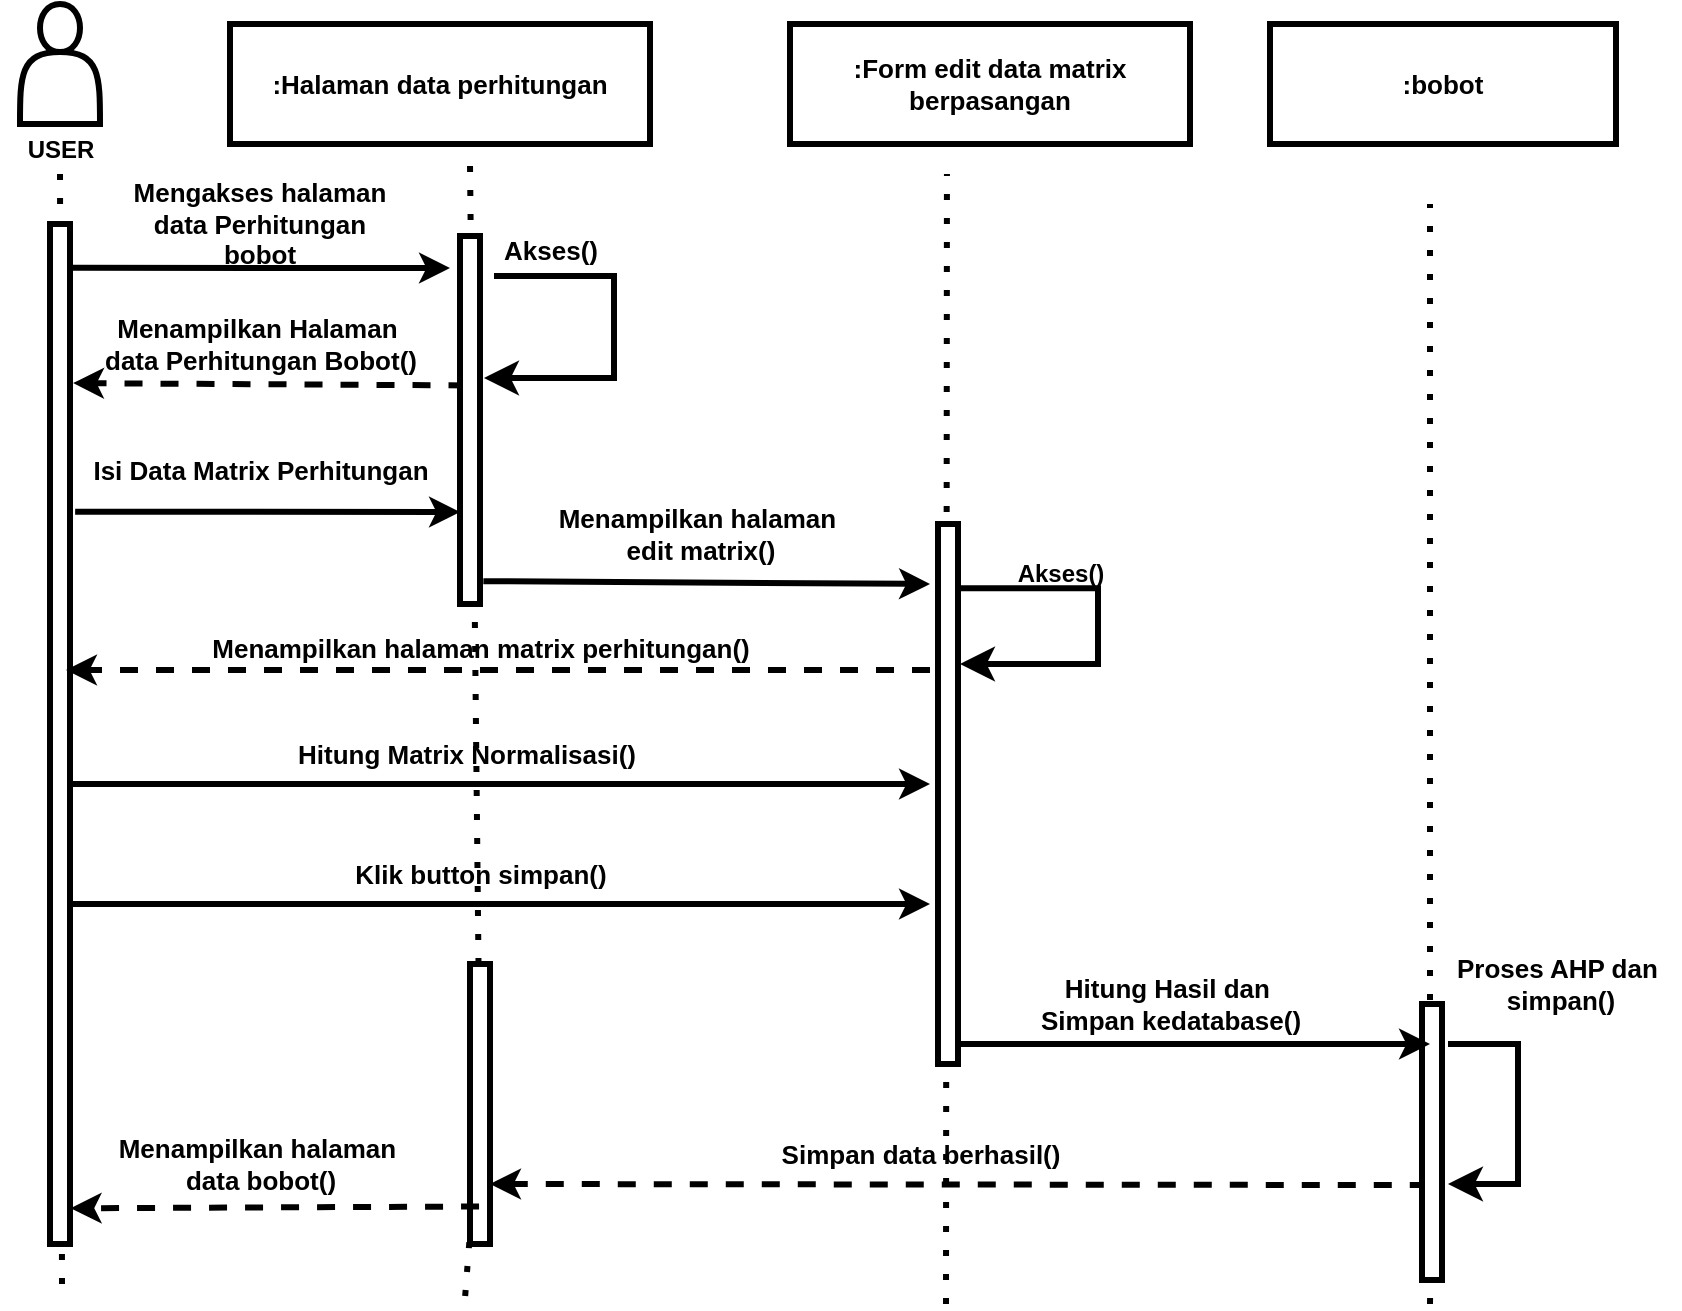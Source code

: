 <mxfile>
    <diagram id="QEyHl9b6iGkCFu_0IW3B" name="Page-1">
        <mxGraphModel dx="820" dy="261" grid="1" gridSize="10" guides="1" tooltips="1" connect="1" arrows="1" fold="1" page="1" pageScale="1" pageWidth="850" pageHeight="1100" math="0" shadow="0">
            <root>
                <mxCell id="0"/>
                <mxCell id="1" parent="0"/>
                <mxCell id="2" value=":Halaman data perhitungan" style="rounded=0;whiteSpace=wrap;html=1;fillColor=none;strokeWidth=3;fontSize=13;fontStyle=1;fontColor=#000000;" vertex="1" parent="1">
                    <mxGeometry x="125" y="20" width="210" height="60" as="geometry"/>
                </mxCell>
                <mxCell id="3" value="&lt;span&gt;:Form edit data matrix berpasangan&lt;/span&gt;" style="rounded=0;whiteSpace=wrap;html=1;fillColor=none;strokeWidth=3;fontSize=13;fontStyle=1;fontColor=#000000;" vertex="1" parent="1">
                    <mxGeometry x="405" y="20" width="200" height="60" as="geometry"/>
                </mxCell>
                <mxCell id="4" value="" style="endArrow=classic;html=1;entryX=0;entryY=0.75;entryDx=0;entryDy=0;exitX=1.258;exitY=0.282;exitDx=0;exitDy=0;exitPerimeter=0;strokeWidth=3;fontSize=13;fontStyle=1;fontColor=#000000;" edge="1" parent="1" source="11" target="13">
                    <mxGeometry width="50" height="50" relative="1" as="geometry">
                        <mxPoint x="405" y="310" as="sourcePoint"/>
                        <mxPoint x="455" y="260" as="targetPoint"/>
                    </mxGeometry>
                </mxCell>
                <mxCell id="5" value="" style="endArrow=classic;html=1;exitX=1.1;exitY=0.043;exitDx=0;exitDy=0;exitPerimeter=0;strokeWidth=3;fontSize=13;fontStyle=1;fontColor=#000000;" edge="1" parent="1" source="11">
                    <mxGeometry width="50" height="50" relative="1" as="geometry">
                        <mxPoint x="405" y="310" as="sourcePoint"/>
                        <mxPoint x="235" y="142" as="targetPoint"/>
                    </mxGeometry>
                </mxCell>
                <mxCell id="6" value="" style="endArrow=classic;html=1;entryX=1.153;entryY=0.156;entryDx=0;entryDy=0;entryPerimeter=0;dashed=1;exitX=0.326;exitY=0.406;exitDx=0;exitDy=0;exitPerimeter=0;strokeWidth=3;fontSize=13;fontStyle=1;fontColor=#000000;" edge="1" parent="1" source="13" target="11">
                    <mxGeometry width="50" height="50" relative="1" as="geometry">
                        <mxPoint x="235" y="180" as="sourcePoint"/>
                        <mxPoint x="245" y="152" as="targetPoint"/>
                    </mxGeometry>
                </mxCell>
                <mxCell id="7" value="Mengakses halaman data Perhitungan bobot" style="text;html=1;align=center;verticalAlign=middle;whiteSpace=wrap;rounded=0;strokeWidth=3;fontSize=13;fontStyle=1;fontColor=#000000;" vertex="1" parent="1">
                    <mxGeometry x="75" y="100" width="130" height="40" as="geometry"/>
                </mxCell>
                <mxCell id="8" value="Menampilkan Halaman&amp;nbsp;&lt;div&gt;data Perhitungan Bobot()&lt;/div&gt;" style="text;html=1;align=center;verticalAlign=middle;resizable=0;points=[];autosize=1;strokeColor=none;fillColor=none;strokeWidth=3;fontSize=13;fontStyle=1;fontColor=#000000;" vertex="1" parent="1">
                    <mxGeometry x="55" y="160" width="170" height="40" as="geometry"/>
                </mxCell>
                <mxCell id="9" value="Akses()" style="text;html=1;align=center;verticalAlign=middle;resizable=0;points=[];autosize=1;strokeColor=none;fillColor=none;strokeWidth=3;fontSize=13;fontStyle=1;fontColor=#000000;" vertex="1" parent="1">
                    <mxGeometry x="250" y="118" width="70" height="30" as="geometry"/>
                </mxCell>
                <mxCell id="10" value="" style="endArrow=none;dashed=1;html=1;dashPattern=1 3;strokeWidth=3;fontSize=13;fontStyle=1;fontColor=#000000;" edge="1" parent="1">
                    <mxGeometry width="50" height="50" relative="1" as="geometry">
                        <mxPoint x="41" y="650" as="sourcePoint"/>
                        <mxPoint x="40" y="90" as="targetPoint"/>
                    </mxGeometry>
                </mxCell>
                <mxCell id="11" value="" style="rounded=0;whiteSpace=wrap;html=1;fillColor=default;strokeWidth=3;fontSize=13;fontStyle=1;fontColor=#000000;" vertex="1" parent="1">
                    <mxGeometry x="35" y="120" width="10" height="510" as="geometry"/>
                </mxCell>
                <mxCell id="12" value="" style="endArrow=none;dashed=1;html=1;dashPattern=1 3;strokeWidth=3;fontSize=13;fontStyle=1;fontColor=#000000;" edge="1" parent="1" source="15">
                    <mxGeometry width="50" height="50" relative="1" as="geometry">
                        <mxPoint x="242.58" y="656" as="sourcePoint"/>
                        <mxPoint x="245" y="90" as="targetPoint"/>
                    </mxGeometry>
                </mxCell>
                <mxCell id="13" value="" style="rounded=0;whiteSpace=wrap;html=1;fillColor=default;strokeWidth=3;fontSize=13;fontStyle=1;fontColor=#000000;" vertex="1" parent="1">
                    <mxGeometry x="240" y="126" width="10" height="184" as="geometry"/>
                </mxCell>
                <mxCell id="14" value="" style="endArrow=none;dashed=1;html=1;dashPattern=1 3;strokeWidth=3;fontSize=13;fontStyle=1;fontColor=#000000;" edge="1" parent="1" target="15">
                    <mxGeometry width="50" height="50" relative="1" as="geometry">
                        <mxPoint x="242.58" y="656" as="sourcePoint"/>
                        <mxPoint x="242.58" y="106" as="targetPoint"/>
                    </mxGeometry>
                </mxCell>
                <mxCell id="15" value="" style="rounded=0;whiteSpace=wrap;html=1;fillColor=default;strokeWidth=3;fontSize=13;fontStyle=1;fontColor=#000000;" vertex="1" parent="1">
                    <mxGeometry x="245" y="490" width="10" height="140" as="geometry"/>
                </mxCell>
                <mxCell id="16" value="" style="endArrow=classic;html=1;exitX=1.168;exitY=0.938;exitDx=0;exitDy=0;exitPerimeter=0;strokeWidth=3;fontSize=13;fontStyle=1;fontColor=#000000;" edge="1" parent="1" source="13">
                    <mxGeometry width="50" height="50" relative="1" as="geometry">
                        <mxPoint x="248" y="381" as="sourcePoint"/>
                        <mxPoint x="475" y="300" as="targetPoint"/>
                    </mxGeometry>
                </mxCell>
                <mxCell id="17" value="" style="endArrow=classic;html=1;entryX=1;entryY=0.5;entryDx=0;entryDy=0;dashed=1;exitX=0.289;exitY=0.301;exitDx=0;exitDy=0;exitPerimeter=0;strokeWidth=3;fontSize=13;fontStyle=1;fontColor=#000000;" edge="1" parent="1">
                    <mxGeometry width="50" height="50" relative="1" as="geometry">
                        <mxPoint x="723.89" y="600.538" as="sourcePoint"/>
                        <mxPoint x="255" y="600" as="targetPoint"/>
                    </mxGeometry>
                </mxCell>
                <mxCell id="18" value="" style="edgeStyle=elbowEdgeStyle;elbow=horizontal;endArrow=classic;html=1;curved=0;rounded=0;endSize=8;startSize=8;strokeWidth=3;fontSize=13;fontStyle=1;fontColor=#000000;exitX=1.3;exitY=0.145;exitDx=0;exitDy=0;exitPerimeter=0;" edge="1" parent="1" source="29">
                    <mxGeometry width="50" height="50" relative="1" as="geometry">
                        <mxPoint x="735" y="600" as="sourcePoint"/>
                        <mxPoint x="734" y="600" as="targetPoint"/>
                        <Array as="points">
                            <mxPoint x="769" y="590"/>
                        </Array>
                    </mxGeometry>
                </mxCell>
                <mxCell id="19" value="" style="endArrow=none;dashed=1;html=1;dashPattern=1 3;strokeWidth=3;fontSize=13;fontStyle=1;fontColor=#000000;" edge="1" parent="1">
                    <mxGeometry width="50" height="50" relative="1" as="geometry">
                        <mxPoint x="725" y="520" as="sourcePoint"/>
                        <mxPoint x="725" y="110" as="targetPoint"/>
                    </mxGeometry>
                </mxCell>
                <mxCell id="20" value="Menampilkan halaman&amp;nbsp;&lt;div&gt;edit matrix()&lt;/div&gt;" style="text;html=1;align=center;verticalAlign=middle;resizable=0;points=[];autosize=1;strokeColor=none;fillColor=none;strokeWidth=3;fontSize=13;fontStyle=1;fontColor=#000000;" vertex="1" parent="1">
                    <mxGeometry x="280" y="255" width="160" height="40" as="geometry"/>
                </mxCell>
                <mxCell id="21" value="Menampilkan halaman matrix perhitungan()" style="text;html=1;align=center;verticalAlign=middle;resizable=0;points=[];autosize=1;strokeColor=none;fillColor=none;strokeWidth=3;fontSize=13;fontStyle=1;fontColor=#000000;" vertex="1" parent="1">
                    <mxGeometry x="115" y="317" width="270" height="30" as="geometry"/>
                </mxCell>
                <mxCell id="22" value="&lt;div&gt;&lt;span&gt;Hitung Matrix Normalisasi()&lt;/span&gt;&lt;/div&gt;" style="text;html=1;align=center;verticalAlign=middle;resizable=0;points=[];autosize=1;strokeColor=none;fillColor=none;strokeWidth=3;fontSize=13;fontStyle=1;fontColor=#000000;" vertex="1" parent="1">
                    <mxGeometry x="153" y="370" width="180" height="30" as="geometry"/>
                </mxCell>
                <mxCell id="23" value="" style="endArrow=classic;html=1;entryX=1.032;entryY=0.965;entryDx=0;entryDy=0;entryPerimeter=0;dashed=1;exitX=0.453;exitY=0.866;exitDx=0;exitDy=0;exitPerimeter=0;strokeWidth=3;fontSize=13;fontStyle=1;fontColor=#000000;" edge="1" parent="1" source="15" target="11">
                    <mxGeometry width="50" height="50" relative="1" as="geometry">
                        <mxPoint x="235" y="540" as="sourcePoint"/>
                        <mxPoint x="45" y="540" as="targetPoint"/>
                    </mxGeometry>
                </mxCell>
                <mxCell id="24" value="&lt;div&gt;&lt;div&gt;Menampilkan halaman&amp;nbsp;&lt;/div&gt;&lt;div&gt;data bobot()&lt;/div&gt;&lt;/div&gt;" style="text;html=1;align=center;verticalAlign=middle;resizable=0;points=[];autosize=1;strokeColor=none;fillColor=none;strokeWidth=3;fontSize=13;fontStyle=1;fontColor=#000000;" vertex="1" parent="1">
                    <mxGeometry x="60" y="570" width="160" height="40" as="geometry"/>
                </mxCell>
                <mxCell id="25" value="&lt;span&gt;:bobot&lt;/span&gt;" style="rounded=0;whiteSpace=wrap;html=1;fillColor=none;strokeWidth=3;fontSize=13;fontStyle=1;fontColor=#000000;" vertex="1" parent="1">
                    <mxGeometry x="645" y="20" width="173" height="60" as="geometry"/>
                </mxCell>
                <mxCell id="26" value="" style="edgeStyle=elbowEdgeStyle;elbow=horizontal;endArrow=classic;html=1;curved=0;rounded=0;endSize=8;startSize=8;entryX=1.2;entryY=0.386;entryDx=0;entryDy=0;strokeWidth=3;fontSize=13;fontStyle=1;fontColor=#000000;entryPerimeter=0;exitX=0.1;exitY=0.933;exitDx=0;exitDy=0;exitPerimeter=0;" edge="1" parent="1" source="9" target="13">
                    <mxGeometry width="50" height="50" relative="1" as="geometry">
                        <mxPoint x="290" y="110" as="sourcePoint"/>
                        <mxPoint x="247" y="140" as="targetPoint"/>
                        <Array as="points">
                            <mxPoint x="317" y="150"/>
                        </Array>
                    </mxGeometry>
                </mxCell>
                <mxCell id="27" value="Isi Data Matrix Perhitungan" style="text;html=1;align=center;verticalAlign=middle;resizable=0;points=[];autosize=1;strokeColor=none;fillColor=none;strokeWidth=3;fontSize=13;fontStyle=1;fontColor=#000000;" vertex="1" parent="1">
                    <mxGeometry x="50" y="228" width="180" height="30" as="geometry"/>
                </mxCell>
                <mxCell id="28" value="" style="endArrow=none;dashed=1;html=1;dashPattern=1 3;strokeWidth=3;fontSize=13;fontStyle=1;fontColor=#000000;" edge="1" parent="1" target="29">
                    <mxGeometry width="50" height="50" relative="1" as="geometry">
                        <mxPoint x="725" y="660" as="sourcePoint"/>
                        <mxPoint x="729.58" y="150" as="targetPoint"/>
                    </mxGeometry>
                </mxCell>
                <mxCell id="29" value="" style="rounded=0;whiteSpace=wrap;html=1;fillColor=default;strokeWidth=3;fontSize=13;fontStyle=1;fontColor=#000000;" vertex="1" parent="1">
                    <mxGeometry x="721" y="510" width="10" height="138" as="geometry"/>
                </mxCell>
                <mxCell id="30" value="" style="endArrow=classic;html=1;entryX=1.153;entryY=0.156;entryDx=0;entryDy=0;entryPerimeter=0;dashed=1;strokeWidth=3;fontSize=13;fontStyle=1;fontColor=#000000;" edge="1" parent="1">
                    <mxGeometry width="50" height="50" relative="1" as="geometry">
                        <mxPoint x="475" y="343" as="sourcePoint"/>
                        <mxPoint x="43" y="343" as="targetPoint"/>
                    </mxGeometry>
                </mxCell>
                <mxCell id="31" value="" style="endArrow=classic;html=1;exitX=1.258;exitY=0.282;exitDx=0;exitDy=0;exitPerimeter=0;strokeWidth=3;fontSize=13;fontStyle=1;fontColor=#000000;" edge="1" parent="1">
                    <mxGeometry width="50" height="50" relative="1" as="geometry">
                        <mxPoint x="45" y="400" as="sourcePoint"/>
                        <mxPoint x="475" y="400" as="targetPoint"/>
                    </mxGeometry>
                </mxCell>
                <mxCell id="32" value="" style="endArrow=classic;html=1;exitX=1.258;exitY=0.282;exitDx=0;exitDy=0;exitPerimeter=0;strokeWidth=3;fontSize=13;fontStyle=1;fontColor=#000000;" edge="1" parent="1">
                    <mxGeometry width="50" height="50" relative="1" as="geometry">
                        <mxPoint x="45" y="460" as="sourcePoint"/>
                        <mxPoint x="475" y="460" as="targetPoint"/>
                    </mxGeometry>
                </mxCell>
                <mxCell id="33" value="&lt;div&gt;&lt;span&gt;Klik button simpan()&lt;/span&gt;&lt;/div&gt;" style="text;html=1;align=center;verticalAlign=middle;resizable=0;points=[];autosize=1;strokeColor=none;fillColor=none;strokeWidth=3;fontSize=13;fontStyle=1;fontColor=#000000;" vertex="1" parent="1">
                    <mxGeometry x="180" y="430" width="140" height="30" as="geometry"/>
                </mxCell>
                <mxCell id="34" value="" style="endArrow=none;dashed=1;html=1;dashPattern=1 3;strokeWidth=3;fontSize=13;fontStyle=1;fontColor=#000000;" edge="1" parent="1">
                    <mxGeometry width="50" height="50" relative="1" as="geometry">
                        <mxPoint x="483" y="660" as="sourcePoint"/>
                        <mxPoint x="483.47" y="95" as="targetPoint"/>
                    </mxGeometry>
                </mxCell>
                <mxCell id="35" value="" style="endArrow=classic;html=1;exitX=0.6;exitY=0.963;exitDx=0;exitDy=0;exitPerimeter=0;strokeWidth=3;fontSize=13;fontStyle=1;fontColor=#000000;" edge="1" parent="1" source="40">
                    <mxGeometry width="50" height="50" relative="1" as="geometry">
                        <mxPoint x="525" y="530" as="sourcePoint"/>
                        <mxPoint x="725" y="530" as="targetPoint"/>
                    </mxGeometry>
                </mxCell>
                <mxCell id="36" value="&lt;span&gt;Hitung Hasil dan&amp;nbsp;&lt;/span&gt;&lt;div&gt;&lt;span&gt;Simpan kedatabase()&lt;/span&gt;&lt;/div&gt;" style="text;html=1;align=center;verticalAlign=middle;resizable=0;points=[];autosize=1;strokeColor=none;fillColor=none;strokeWidth=3;fontSize=13;fontStyle=1;fontColor=#000000;" vertex="1" parent="1">
                    <mxGeometry x="520" y="490" width="150" height="40" as="geometry"/>
                </mxCell>
                <mxCell id="37" value="&lt;span&gt;Proses AHP dan&amp;nbsp;&lt;/span&gt;&lt;div&gt;&lt;span&gt;simpan()&lt;/span&gt;&lt;/div&gt;" style="text;html=1;align=center;verticalAlign=middle;resizable=0;points=[];autosize=1;strokeColor=none;fillColor=none;strokeWidth=3;fontSize=13;fontStyle=1;fontColor=#000000;" vertex="1" parent="1">
                    <mxGeometry x="730" y="480" width="120" height="40" as="geometry"/>
                </mxCell>
                <mxCell id="38" value="&lt;span&gt;Simpan data berhasil()&lt;/span&gt;" style="text;html=1;align=center;verticalAlign=middle;resizable=0;points=[];autosize=1;strokeColor=none;fillColor=none;strokeWidth=3;fontSize=13;fontStyle=1;fontColor=#000000;" vertex="1" parent="1">
                    <mxGeometry x="395" y="570" width="150" height="30" as="geometry"/>
                </mxCell>
                <mxCell id="39" value="" style="shape=actor;whiteSpace=wrap;html=1;fillColor=none;strokeWidth=3;fontStyle=1;fontColor=#000000;" vertex="1" parent="1">
                    <mxGeometry x="20" y="10" width="40" height="60" as="geometry"/>
                </mxCell>
                <mxCell id="40" value="" style="rounded=0;whiteSpace=wrap;html=1;fillColor=default;strokeWidth=3;fontSize=13;fontStyle=1;fontColor=#000000;" vertex="1" parent="1">
                    <mxGeometry x="479" y="270" width="10" height="270" as="geometry"/>
                </mxCell>
                <mxCell id="41" value="USER" style="text;html=1;align=center;verticalAlign=middle;resizable=0;points=[];autosize=1;strokeColor=none;fillColor=none;fontStyle=1;fontColor=#000000;" vertex="1" parent="1">
                    <mxGeometry x="10" y="68" width="60" height="30" as="geometry"/>
                </mxCell>
                <mxCell id="42" value="" style="edgeStyle=elbowEdgeStyle;elbow=horizontal;endArrow=classic;html=1;curved=0;rounded=0;endSize=8;startSize=8;strokeWidth=3;fontSize=13;fontStyle=1;exitX=1.1;exitY=0.119;exitDx=0;exitDy=0;fontColor=#000000;exitPerimeter=0;" edge="1" parent="1" source="40">
                    <mxGeometry width="50" height="50" relative="1" as="geometry">
                        <mxPoint x="489" y="362" as="sourcePoint"/>
                        <mxPoint x="490" y="340" as="targetPoint"/>
                        <Array as="points">
                            <mxPoint x="559" y="312"/>
                        </Array>
                    </mxGeometry>
                </mxCell>
                <mxCell id="43" value="Akses()" style="text;html=1;align=center;verticalAlign=middle;resizable=0;points=[];autosize=1;strokeColor=none;fillColor=none;fontStyle=1;fontColor=#000000;" vertex="1" parent="1">
                    <mxGeometry x="510" y="280" width="60" height="30" as="geometry"/>
                </mxCell>
            </root>
        </mxGraphModel>
    </diagram>
</mxfile>